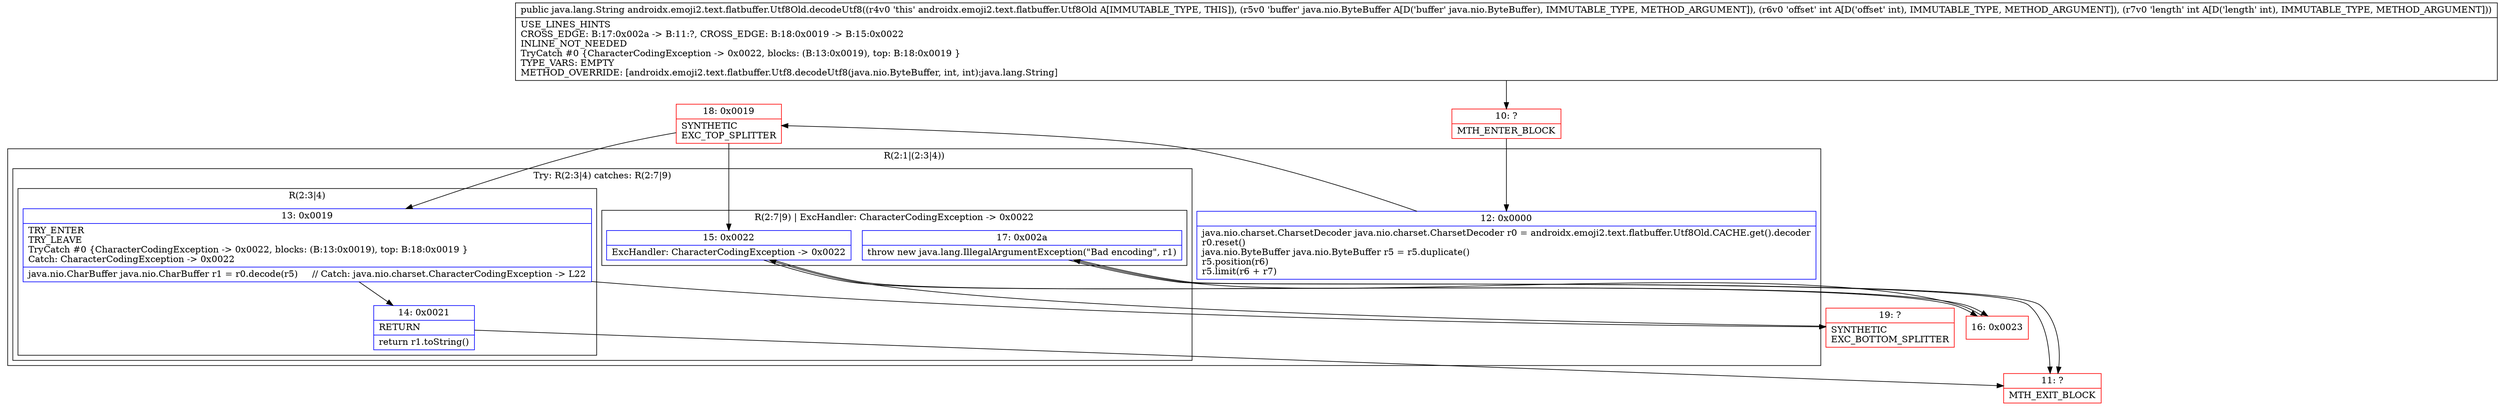 digraph "CFG forandroidx.emoji2.text.flatbuffer.Utf8Old.decodeUtf8(Ljava\/nio\/ByteBuffer;II)Ljava\/lang\/String;" {
subgraph cluster_Region_1895128932 {
label = "R(2:1|(2:3|4))";
node [shape=record,color=blue];
Node_12 [shape=record,label="{12\:\ 0x0000|java.nio.charset.CharsetDecoder java.nio.charset.CharsetDecoder r0 = androidx.emoji2.text.flatbuffer.Utf8Old.CACHE.get().decoder\lr0.reset()\ljava.nio.ByteBuffer java.nio.ByteBuffer r5 = r5.duplicate()\lr5.position(r6)\lr5.limit(r6 + r7)\l}"];
subgraph cluster_TryCatchRegion_493696491 {
label = "Try: R(2:3|4) catches: R(2:7|9)";
node [shape=record,color=blue];
subgraph cluster_Region_727536547 {
label = "R(2:3|4)";
node [shape=record,color=blue];
Node_13 [shape=record,label="{13\:\ 0x0019|TRY_ENTER\lTRY_LEAVE\lTryCatch #0 \{CharacterCodingException \-\> 0x0022, blocks: (B:13:0x0019), top: B:18:0x0019 \}\lCatch: CharacterCodingException \-\> 0x0022\l|java.nio.CharBuffer java.nio.CharBuffer r1 = r0.decode(r5)     \/\/ Catch: java.nio.charset.CharacterCodingException \-\> L22\l}"];
Node_14 [shape=record,label="{14\:\ 0x0021|RETURN\l|return r1.toString()\l}"];
}
subgraph cluster_Region_572281013 {
label = "R(2:7|9) | ExcHandler: CharacterCodingException \-\> 0x0022\l";
node [shape=record,color=blue];
Node_15 [shape=record,label="{15\:\ 0x0022|ExcHandler: CharacterCodingException \-\> 0x0022\l}"];
Node_17 [shape=record,label="{17\:\ 0x002a|throw new java.lang.IllegalArgumentException(\"Bad encoding\", r1)\l}"];
}
}
}
subgraph cluster_Region_572281013 {
label = "R(2:7|9) | ExcHandler: CharacterCodingException \-\> 0x0022\l";
node [shape=record,color=blue];
Node_15 [shape=record,label="{15\:\ 0x0022|ExcHandler: CharacterCodingException \-\> 0x0022\l}"];
Node_17 [shape=record,label="{17\:\ 0x002a|throw new java.lang.IllegalArgumentException(\"Bad encoding\", r1)\l}"];
}
Node_10 [shape=record,color=red,label="{10\:\ ?|MTH_ENTER_BLOCK\l}"];
Node_18 [shape=record,color=red,label="{18\:\ 0x0019|SYNTHETIC\lEXC_TOP_SPLITTER\l}"];
Node_11 [shape=record,color=red,label="{11\:\ ?|MTH_EXIT_BLOCK\l}"];
Node_19 [shape=record,color=red,label="{19\:\ ?|SYNTHETIC\lEXC_BOTTOM_SPLITTER\l}"];
Node_16 [shape=record,color=red,label="{16\:\ 0x0023}"];
MethodNode[shape=record,label="{public java.lang.String androidx.emoji2.text.flatbuffer.Utf8Old.decodeUtf8((r4v0 'this' androidx.emoji2.text.flatbuffer.Utf8Old A[IMMUTABLE_TYPE, THIS]), (r5v0 'buffer' java.nio.ByteBuffer A[D('buffer' java.nio.ByteBuffer), IMMUTABLE_TYPE, METHOD_ARGUMENT]), (r6v0 'offset' int A[D('offset' int), IMMUTABLE_TYPE, METHOD_ARGUMENT]), (r7v0 'length' int A[D('length' int), IMMUTABLE_TYPE, METHOD_ARGUMENT]))  | USE_LINES_HINTS\lCROSS_EDGE: B:17:0x002a \-\> B:11:?, CROSS_EDGE: B:18:0x0019 \-\> B:15:0x0022\lINLINE_NOT_NEEDED\lTryCatch #0 \{CharacterCodingException \-\> 0x0022, blocks: (B:13:0x0019), top: B:18:0x0019 \}\lTYPE_VARS: EMPTY\lMETHOD_OVERRIDE: [androidx.emoji2.text.flatbuffer.Utf8.decodeUtf8(java.nio.ByteBuffer, int, int):java.lang.String]\l}"];
MethodNode -> Node_10;Node_12 -> Node_18;
Node_13 -> Node_14;
Node_13 -> Node_19;
Node_14 -> Node_11;
Node_15 -> Node_16;
Node_17 -> Node_11;
Node_15 -> Node_16;
Node_17 -> Node_11;
Node_10 -> Node_12;
Node_18 -> Node_13;
Node_18 -> Node_15;
Node_19 -> Node_15;
Node_16 -> Node_17;
}

